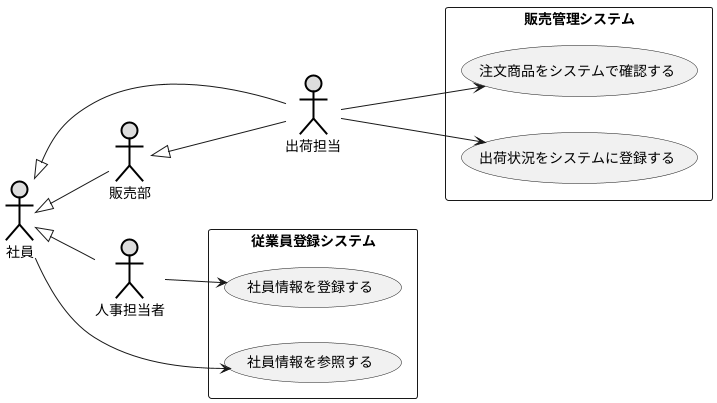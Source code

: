 @startuml 例題5
left to right direction
actor 出荷担当 #DDDDDD;line:black;line.bold;
actor 販売部 #DDDDDD;line:black;line.bold;
actor 社員 #DDDDDD;line:black;line.bold;
actor 人事担当者 #DDDDDD;line:black;line.bold;
rectangle 販売管理システム {
usecase 注文商品をシステムで確認する
usecase 出荷状況をシステムに登録する
}
出荷担当 --> 注文商品をシステムで確認する
出荷担当 --> 出荷状況をシステムに登録する
社員 <|-- 販売部
販売部 <|-- 出荷担当
社員 <|-- 出荷担当
社員 <|-- 人事担当者

rectangle 従業員登録システム {
usecase 社員情報を登録する
usecase 社員情報を参照する
}
社員 --> 社員情報を参照する
人事担当者 --> 社員情報を登録する
@enduml